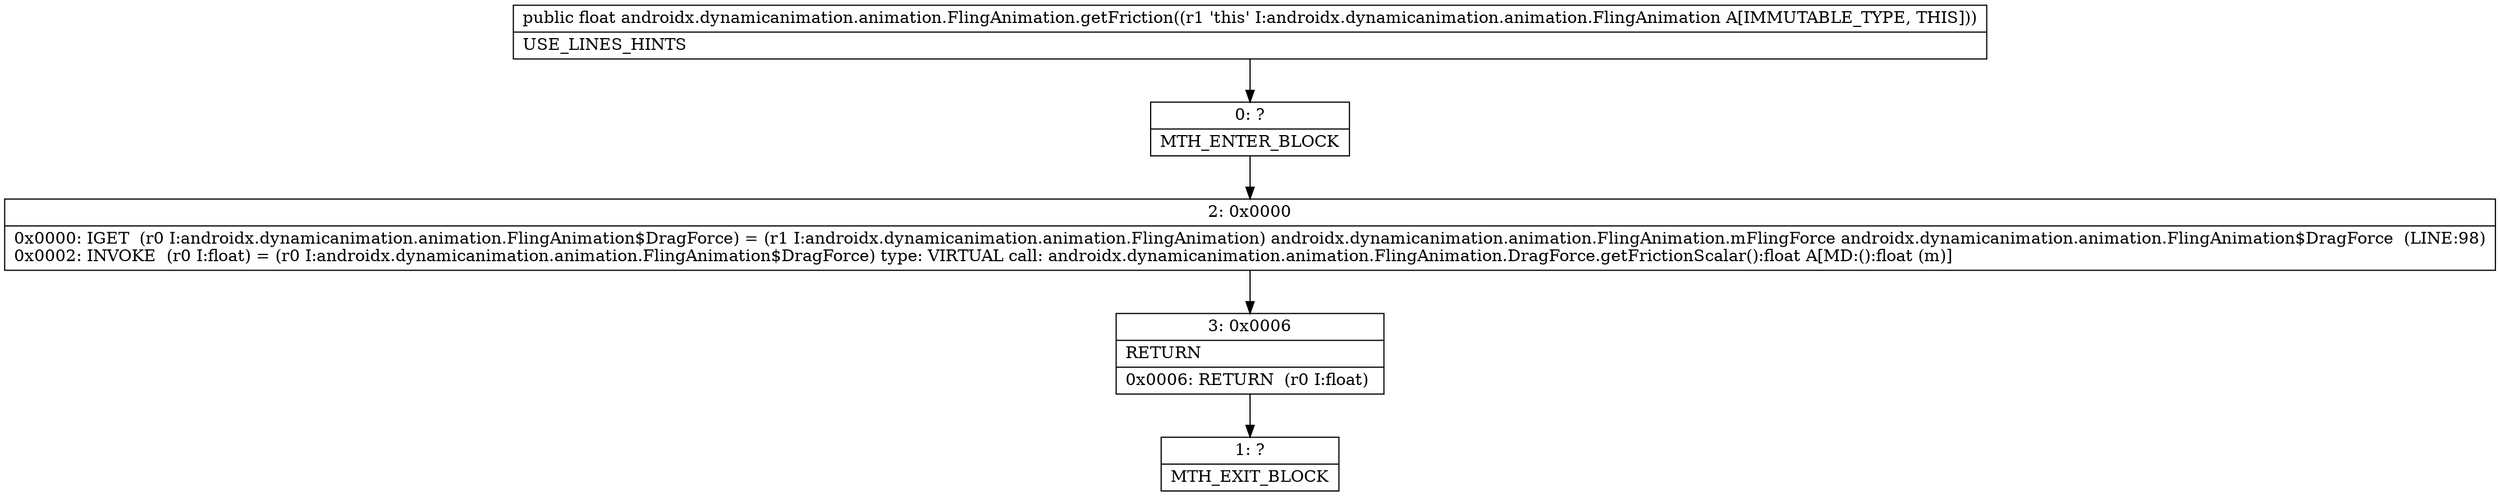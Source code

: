 digraph "CFG forandroidx.dynamicanimation.animation.FlingAnimation.getFriction()F" {
Node_0 [shape=record,label="{0\:\ ?|MTH_ENTER_BLOCK\l}"];
Node_2 [shape=record,label="{2\:\ 0x0000|0x0000: IGET  (r0 I:androidx.dynamicanimation.animation.FlingAnimation$DragForce) = (r1 I:androidx.dynamicanimation.animation.FlingAnimation) androidx.dynamicanimation.animation.FlingAnimation.mFlingForce androidx.dynamicanimation.animation.FlingAnimation$DragForce  (LINE:98)\l0x0002: INVOKE  (r0 I:float) = (r0 I:androidx.dynamicanimation.animation.FlingAnimation$DragForce) type: VIRTUAL call: androidx.dynamicanimation.animation.FlingAnimation.DragForce.getFrictionScalar():float A[MD:():float (m)]\l}"];
Node_3 [shape=record,label="{3\:\ 0x0006|RETURN\l|0x0006: RETURN  (r0 I:float) \l}"];
Node_1 [shape=record,label="{1\:\ ?|MTH_EXIT_BLOCK\l}"];
MethodNode[shape=record,label="{public float androidx.dynamicanimation.animation.FlingAnimation.getFriction((r1 'this' I:androidx.dynamicanimation.animation.FlingAnimation A[IMMUTABLE_TYPE, THIS]))  | USE_LINES_HINTS\l}"];
MethodNode -> Node_0;Node_0 -> Node_2;
Node_2 -> Node_3;
Node_3 -> Node_1;
}

